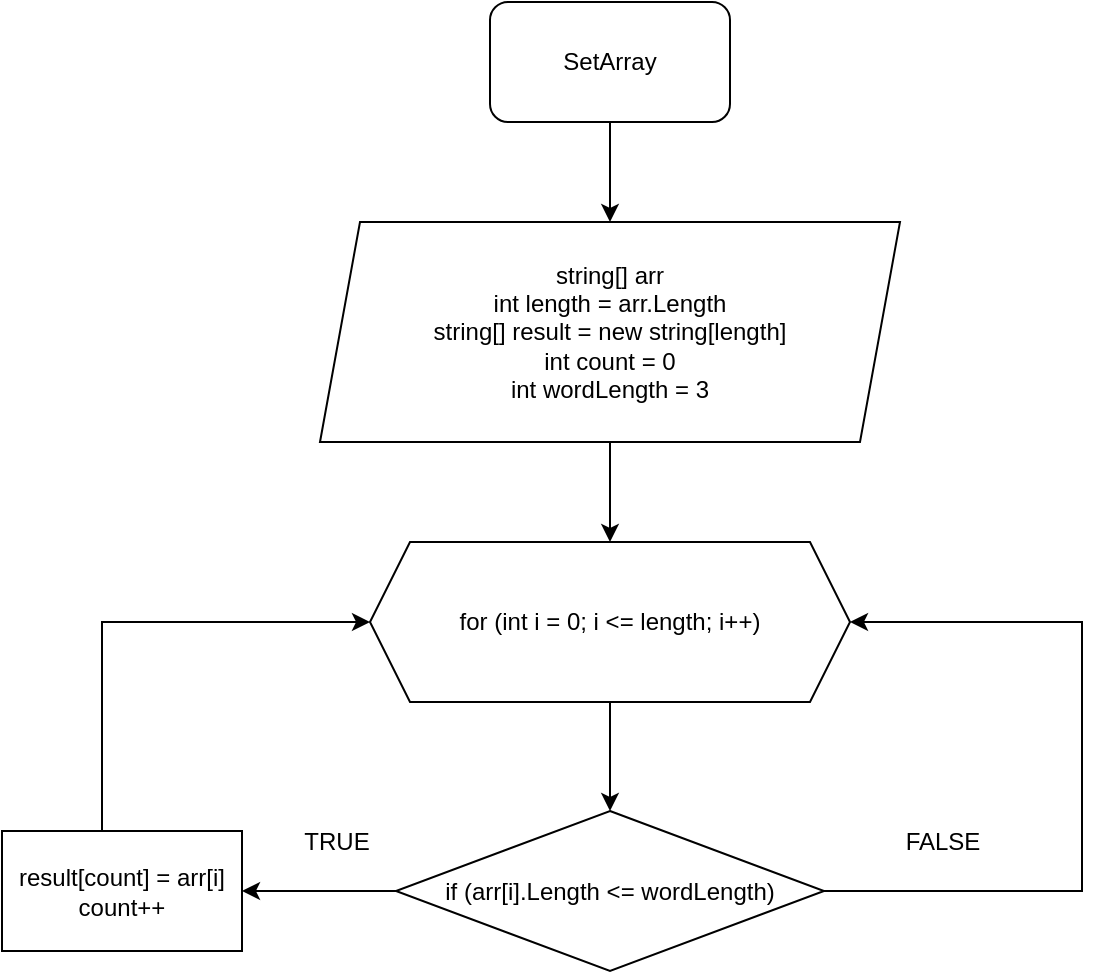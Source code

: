 <mxfile version="20.3.7" type="device"><diagram id="vJ9-lhd34hzyj899dyGM" name="Страница 1"><mxGraphModel dx="1778" dy="881" grid="1" gridSize="10" guides="1" tooltips="1" connect="1" arrows="1" fold="1" page="1" pageScale="1" pageWidth="827" pageHeight="1169" math="0" shadow="0"><root><mxCell id="0"/><mxCell id="1" parent="0"/><mxCell id="jEqeQONT75ttYVAvkNel-2" style="edgeStyle=orthogonalEdgeStyle;rounded=0;orthogonalLoop=1;jettySize=auto;html=1;fontColor=#FFFFFF;" edge="1" parent="1" source="jEqeQONT75ttYVAvkNel-1" target="jEqeQONT75ttYVAvkNel-3"><mxGeometry relative="1" as="geometry"><mxPoint x="447" y="442" as="targetPoint"/></mxGeometry></mxCell><mxCell id="jEqeQONT75ttYVAvkNel-1" value="SetArray" style="rounded=1;whiteSpace=wrap;html=1;" vertex="1" parent="1"><mxGeometry x="387" y="342" width="120" height="60" as="geometry"/></mxCell><mxCell id="jEqeQONT75ttYVAvkNel-5" value="" style="edgeStyle=orthogonalEdgeStyle;rounded=0;orthogonalLoop=1;jettySize=auto;html=1;fontColor=#000000;entryX=0.5;entryY=0;entryDx=0;entryDy=0;" edge="1" parent="1" source="jEqeQONT75ttYVAvkNel-3" target="jEqeQONT75ttYVAvkNel-6"><mxGeometry relative="1" as="geometry"><mxPoint x="447" y="657" as="targetPoint"/></mxGeometry></mxCell><mxCell id="jEqeQONT75ttYVAvkNel-3" value="&lt;font color=&quot;#000000&quot;&gt;string[] arr&lt;br&gt;&lt;/font&gt;&lt;span style=&quot;color: rgb(0, 0, 0);&quot;&gt;int length = arr.Length&lt;/span&gt;&lt;br style=&quot;color: rgb(0, 0, 0);&quot;&gt;&lt;span style=&quot;color: rgb(0, 0, 0);&quot;&gt;string[] result = new string[length]&lt;/span&gt;&lt;font color=&quot;#000000&quot;&gt;&lt;br&gt;int count = 0&lt;br&gt;int wordLength = 3&lt;br&gt;&lt;/font&gt;" style="shape=parallelogram;perimeter=parallelogramPerimeter;whiteSpace=wrap;html=1;fixedSize=1;strokeColor=#000000;fontColor=#FFFFFF;" vertex="1" parent="1"><mxGeometry x="302" y="452" width="290" height="110" as="geometry"/></mxCell><mxCell id="jEqeQONT75ttYVAvkNel-8" value="" style="edgeStyle=orthogonalEdgeStyle;rounded=0;orthogonalLoop=1;jettySize=auto;html=1;fontColor=#000000;" edge="1" parent="1" source="jEqeQONT75ttYVAvkNel-6" target="jEqeQONT75ttYVAvkNel-7"><mxGeometry relative="1" as="geometry"/></mxCell><mxCell id="jEqeQONT75ttYVAvkNel-6" value="for (int i = 0; i &amp;lt;= length; i++)" style="shape=hexagon;perimeter=hexagonPerimeter2;whiteSpace=wrap;html=1;fixedSize=1;strokeColor=#000000;fontColor=#000000;" vertex="1" parent="1"><mxGeometry x="327" y="612" width="240" height="80" as="geometry"/></mxCell><mxCell id="jEqeQONT75ttYVAvkNel-9" style="edgeStyle=orthogonalEdgeStyle;rounded=0;orthogonalLoop=1;jettySize=auto;html=1;fontColor=#000000;entryX=1;entryY=0.5;entryDx=0;entryDy=0;" edge="1" parent="1" source="jEqeQONT75ttYVAvkNel-7" target="jEqeQONT75ttYVAvkNel-6"><mxGeometry relative="1" as="geometry"><mxPoint x="653" y="652" as="targetPoint"/><Array as="points"><mxPoint x="683" y="787"/><mxPoint x="683" y="652"/></Array></mxGeometry></mxCell><mxCell id="jEqeQONT75ttYVAvkNel-11" style="edgeStyle=orthogonalEdgeStyle;rounded=0;orthogonalLoop=1;jettySize=auto;html=1;fontColor=#000000;" edge="1" parent="1" source="jEqeQONT75ttYVAvkNel-7"><mxGeometry relative="1" as="geometry"><mxPoint x="263" y="786.5" as="targetPoint"/></mxGeometry></mxCell><mxCell id="jEqeQONT75ttYVAvkNel-7" value="if (arr[i].Length &amp;lt;= wordLength)" style="rhombus;whiteSpace=wrap;html=1;strokeColor=#000000;fontColor=#000000;" vertex="1" parent="1"><mxGeometry x="340" y="746.5" width="214" height="80" as="geometry"/></mxCell><mxCell id="jEqeQONT75ttYVAvkNel-10" value="FALSE" style="text;html=1;align=center;verticalAlign=middle;resizable=0;points=[];autosize=1;strokeColor=none;fillColor=none;fontColor=#000000;" vertex="1" parent="1"><mxGeometry x="583" y="746.5" width="60" height="30" as="geometry"/></mxCell><mxCell id="jEqeQONT75ttYVAvkNel-12" value="TRUE" style="text;html=1;align=center;verticalAlign=middle;resizable=0;points=[];autosize=1;strokeColor=none;fillColor=none;fontColor=#000000;" vertex="1" parent="1"><mxGeometry x="280" y="746.5" width="60" height="30" as="geometry"/></mxCell><mxCell id="jEqeQONT75ttYVAvkNel-14" style="edgeStyle=orthogonalEdgeStyle;rounded=0;orthogonalLoop=1;jettySize=auto;html=1;fontColor=#000000;entryX=0;entryY=0.5;entryDx=0;entryDy=0;" edge="1" parent="1" source="jEqeQONT75ttYVAvkNel-13" target="jEqeQONT75ttYVAvkNel-6"><mxGeometry relative="1" as="geometry"><mxPoint x="203" y="642" as="targetPoint"/><Array as="points"><mxPoint x="193" y="652"/></Array></mxGeometry></mxCell><mxCell id="jEqeQONT75ttYVAvkNel-13" value="result[count] = arr[i]&lt;br&gt;count++" style="rounded=0;whiteSpace=wrap;html=1;strokeColor=#000000;fontColor=#000000;" vertex="1" parent="1"><mxGeometry x="143" y="756.5" width="120" height="60" as="geometry"/></mxCell></root></mxGraphModel></diagram></mxfile>